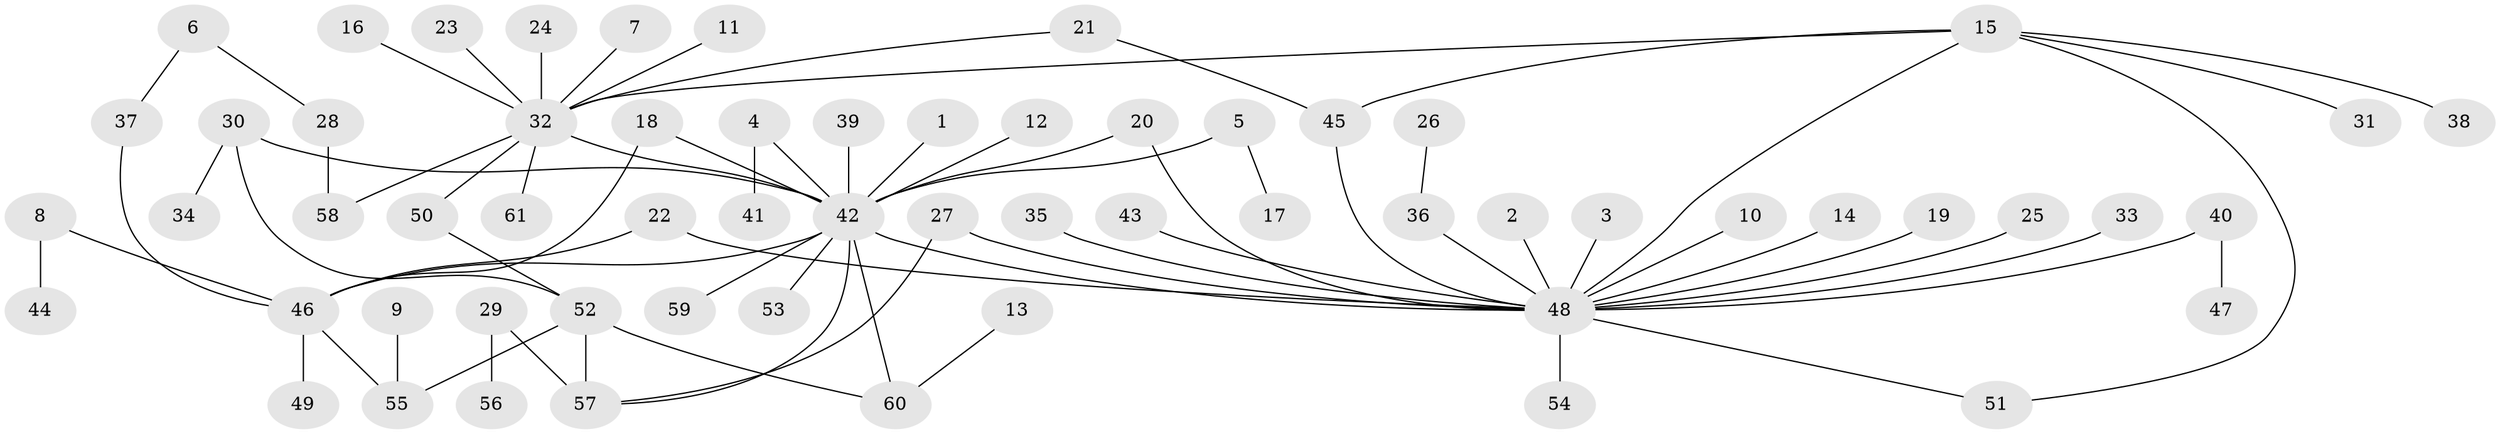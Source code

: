 // original degree distribution, {13: 0.008264462809917356, 17: 0.008264462809917356, 9: 0.008264462809917356, 21: 0.008264462809917356, 3: 0.12396694214876033, 4: 0.01652892561983471, 8: 0.008264462809917356, 5: 0.03305785123966942, 1: 0.5537190082644629, 2: 0.2231404958677686, 6: 0.008264462809917356}
// Generated by graph-tools (version 1.1) at 2025/01/03/09/25 03:01:55]
// undirected, 61 vertices, 73 edges
graph export_dot {
graph [start="1"]
  node [color=gray90,style=filled];
  1;
  2;
  3;
  4;
  5;
  6;
  7;
  8;
  9;
  10;
  11;
  12;
  13;
  14;
  15;
  16;
  17;
  18;
  19;
  20;
  21;
  22;
  23;
  24;
  25;
  26;
  27;
  28;
  29;
  30;
  31;
  32;
  33;
  34;
  35;
  36;
  37;
  38;
  39;
  40;
  41;
  42;
  43;
  44;
  45;
  46;
  47;
  48;
  49;
  50;
  51;
  52;
  53;
  54;
  55;
  56;
  57;
  58;
  59;
  60;
  61;
  1 -- 42 [weight=1.0];
  2 -- 48 [weight=1.0];
  3 -- 48 [weight=1.0];
  4 -- 41 [weight=1.0];
  4 -- 42 [weight=1.0];
  5 -- 17 [weight=1.0];
  5 -- 42 [weight=1.0];
  6 -- 28 [weight=1.0];
  6 -- 37 [weight=1.0];
  7 -- 32 [weight=1.0];
  8 -- 44 [weight=1.0];
  8 -- 46 [weight=1.0];
  9 -- 55 [weight=1.0];
  10 -- 48 [weight=1.0];
  11 -- 32 [weight=1.0];
  12 -- 42 [weight=1.0];
  13 -- 60 [weight=1.0];
  14 -- 48 [weight=1.0];
  15 -- 31 [weight=1.0];
  15 -- 32 [weight=1.0];
  15 -- 38 [weight=1.0];
  15 -- 45 [weight=1.0];
  15 -- 48 [weight=1.0];
  15 -- 51 [weight=1.0];
  16 -- 32 [weight=1.0];
  18 -- 42 [weight=1.0];
  18 -- 46 [weight=1.0];
  19 -- 48 [weight=1.0];
  20 -- 42 [weight=1.0];
  20 -- 48 [weight=1.0];
  21 -- 32 [weight=1.0];
  21 -- 45 [weight=1.0];
  22 -- 46 [weight=1.0];
  22 -- 48 [weight=1.0];
  23 -- 32 [weight=1.0];
  24 -- 32 [weight=1.0];
  25 -- 48 [weight=1.0];
  26 -- 36 [weight=1.0];
  27 -- 48 [weight=1.0];
  27 -- 57 [weight=1.0];
  28 -- 58 [weight=1.0];
  29 -- 56 [weight=1.0];
  29 -- 57 [weight=1.0];
  30 -- 34 [weight=1.0];
  30 -- 42 [weight=1.0];
  30 -- 52 [weight=1.0];
  32 -- 42 [weight=1.0];
  32 -- 50 [weight=1.0];
  32 -- 58 [weight=1.0];
  32 -- 61 [weight=1.0];
  33 -- 48 [weight=1.0];
  35 -- 48 [weight=1.0];
  36 -- 48 [weight=1.0];
  37 -- 46 [weight=1.0];
  39 -- 42 [weight=1.0];
  40 -- 47 [weight=1.0];
  40 -- 48 [weight=1.0];
  42 -- 46 [weight=1.0];
  42 -- 48 [weight=1.0];
  42 -- 53 [weight=1.0];
  42 -- 57 [weight=1.0];
  42 -- 59 [weight=1.0];
  42 -- 60 [weight=1.0];
  43 -- 48 [weight=1.0];
  45 -- 48 [weight=1.0];
  46 -- 49 [weight=1.0];
  46 -- 55 [weight=1.0];
  48 -- 51 [weight=1.0];
  48 -- 54 [weight=1.0];
  50 -- 52 [weight=1.0];
  52 -- 55 [weight=1.0];
  52 -- 57 [weight=2.0];
  52 -- 60 [weight=1.0];
}
